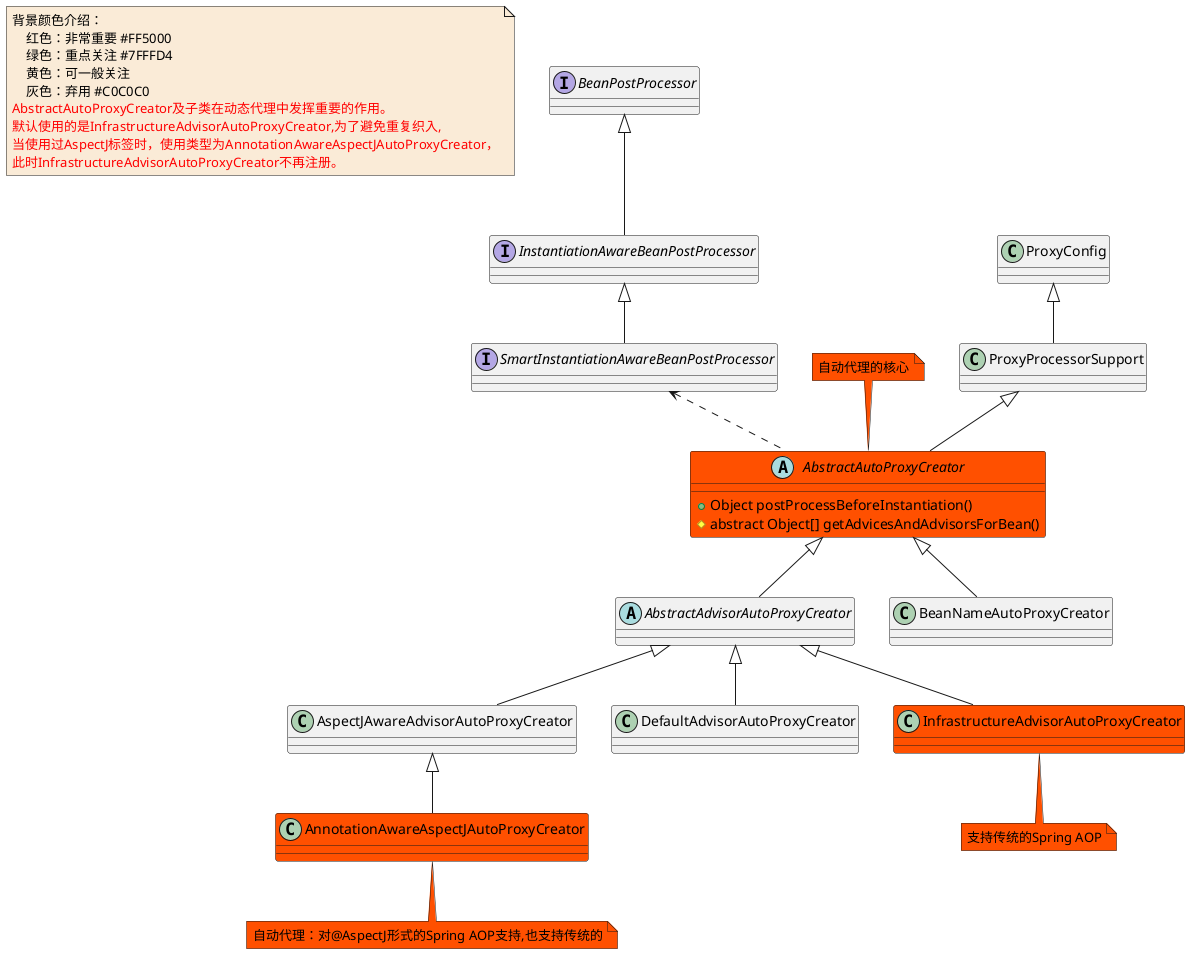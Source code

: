 @startuml

note  as N1 #FAEBD7
    背景颜色介绍：
        红色：非常重要 #FF5000
        绿色：重点关注 #7FFFD4
        黄色：可一般关注
        灰色：弃用 #C0C0C0
    <font color=red>AbstractAutoProxyCreator及子类在动态代理中发挥重要的作用。</font>
    <font color=red>默认使用的是InfrastructureAdvisorAutoProxyCreator,为了避免重复织入,</font>
    <font color=red>当使用过AspectJ标签时，使用类型为AnnotationAwareAspectJAutoProxyCreator，</font>
    <font color=red>此时InfrastructureAdvisorAutoProxyCreator不再注册。</font>
end note

interface BeanPostProcessor
abstract class AbstractAdvisorAutoProxyCreator
abstract class AbstractAutoProxyCreator #FF5000
AbstractAutoProxyCreator : +Object postProcessBeforeInstantiation()
AbstractAutoProxyCreator : #abstract Object[] getAdvicesAndAdvisorsForBean()
note top #FF5000: 自动代理的核心
class AnnotationAwareAspectJAutoProxyCreator #FF5000
note bottom #FF5000 : 自动代理：对@AspectJ形式的Spring AOP支持,也支持传统的
class AspectJAwareAdvisorAutoProxyCreator
class BeanNameAutoProxyCreator
class DefaultAdvisorAutoProxyCreator
class InfrastructureAdvisorAutoProxyCreator #FF5000
note bottom #FF5000 :支持传统的Spring AOP
interface InstantiationAwareBeanPostProcessor
interface SmartInstantiationAwareBeanPostProcessor

class ProxyConfig
class ProxyProcessorSupport


AbstractAutoProxyCreator <|-- AbstractAdvisorAutoProxyCreator
AbstractAutoProxyCreator <|-- BeanNameAutoProxyCreator



AbstractAdvisorAutoProxyCreator <|-- AspectJAwareAdvisorAutoProxyCreator
AbstractAdvisorAutoProxyCreator <|-- DefaultAdvisorAutoProxyCreator
AbstractAdvisorAutoProxyCreator <|-- InfrastructureAdvisorAutoProxyCreator


AspectJAwareAdvisorAutoProxyCreator <|-- AnnotationAwareAspectJAutoProxyCreator



BeanPostProcessor <|-- InstantiationAwareBeanPostProcessor


InstantiationAwareBeanPostProcessor <|-- SmartInstantiationAwareBeanPostProcessor


ProxyConfig <|-- ProxyProcessorSupport
ProxyProcessorSupport <|-- AbstractAutoProxyCreator

SmartInstantiationAwareBeanPostProcessor <.. AbstractAutoProxyCreator

@enduml